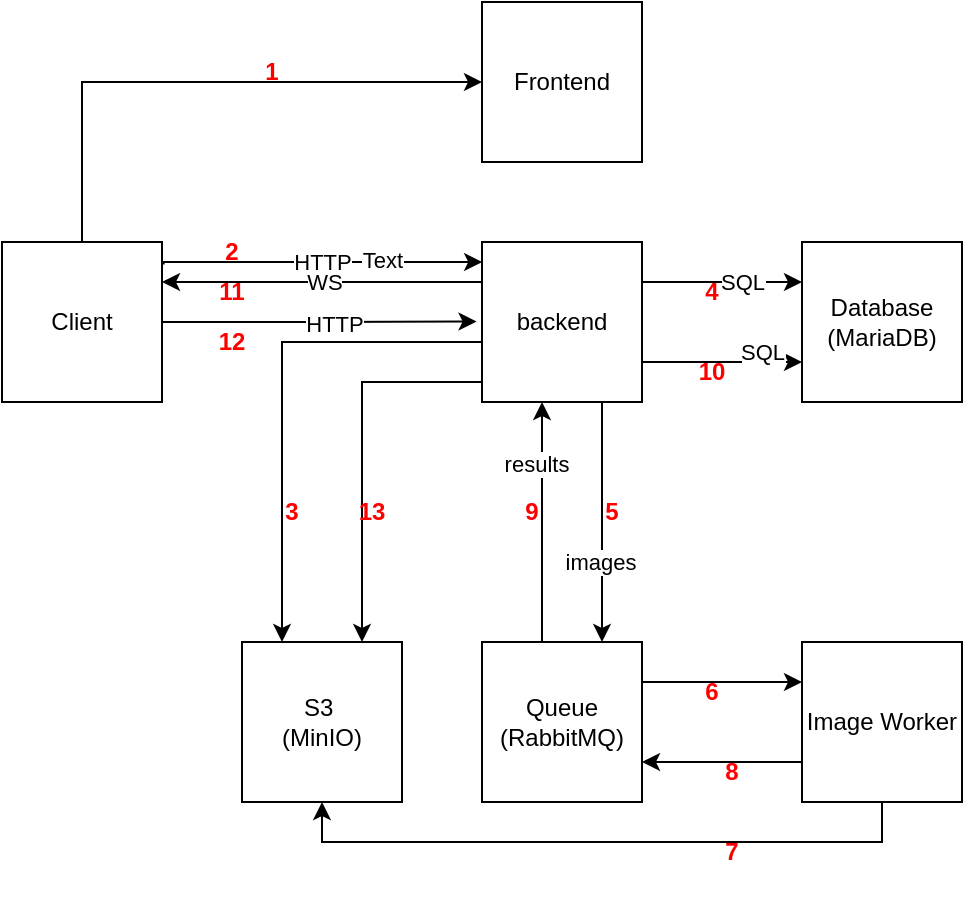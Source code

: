 <mxfile version="27.2.0">
  <diagram name="Seite-1" id="r28I892AbuamwBSJzdqB">
    <mxGraphModel dx="1068" dy="519" grid="1" gridSize="10" guides="1" tooltips="1" connect="1" arrows="1" fold="1" page="1" pageScale="1" pageWidth="827" pageHeight="1169" math="0" shadow="0">
      <root>
        <mxCell id="0" />
        <mxCell id="1" parent="0" />
        <mxCell id="CXQkw1wjYHabpE3Qljqw-4" value="HTTP" style="edgeStyle=orthogonalEdgeStyle;rounded=0;orthogonalLoop=1;jettySize=auto;html=1;exitX=1.01;exitY=0.14;exitDx=0;exitDy=0;exitPerimeter=0;entryX=0.001;entryY=0.125;entryDx=0;entryDy=0;entryPerimeter=0;" parent="1" edge="1" target="CXQkw1wjYHabpE3Qljqw-3" source="CXQkw1wjYHabpE3Qljqw-1">
          <mxGeometry relative="1" as="geometry">
            <mxPoint x="200" y="180" as="sourcePoint" />
            <mxPoint x="360" y="180" as="targetPoint" />
            <Array as="points">
              <mxPoint x="201" y="170" />
            </Array>
          </mxGeometry>
        </mxCell>
        <mxCell id="CXQkw1wjYHabpE3Qljqw-21" value="Text" style="edgeLabel;html=1;align=center;verticalAlign=middle;resizable=0;points=[];" parent="CXQkw1wjYHabpE3Qljqw-4" vertex="1" connectable="0">
          <mxGeometry x="0.373" y="1" relative="1" as="geometry">
            <mxPoint as="offset" />
          </mxGeometry>
        </mxCell>
        <mxCell id="CXQkw1wjYHabpE3Qljqw-6" style="edgeStyle=orthogonalEdgeStyle;rounded=0;orthogonalLoop=1;jettySize=auto;html=1;entryX=0;entryY=0.5;entryDx=0;entryDy=0;" parent="1" source="CXQkw1wjYHabpE3Qljqw-1" target="CXQkw1wjYHabpE3Qljqw-5" edge="1">
          <mxGeometry relative="1" as="geometry">
            <Array as="points">
              <mxPoint x="160" y="80" />
            </Array>
          </mxGeometry>
        </mxCell>
        <mxCell id="CXQkw1wjYHabpE3Qljqw-16" style="edgeStyle=orthogonalEdgeStyle;rounded=0;orthogonalLoop=1;jettySize=auto;html=1;entryX=-0.034;entryY=0.497;entryDx=0;entryDy=0;entryPerimeter=0;" parent="1" source="CXQkw1wjYHabpE3Qljqw-1" target="CXQkw1wjYHabpE3Qljqw-3" edge="1">
          <mxGeometry relative="1" as="geometry">
            <Array as="points" />
          </mxGeometry>
        </mxCell>
        <mxCell id="CXQkw1wjYHabpE3Qljqw-17" value="HTTP" style="edgeLabel;html=1;align=center;verticalAlign=middle;resizable=0;points=[];" parent="CXQkw1wjYHabpE3Qljqw-16" vertex="1" connectable="0">
          <mxGeometry x="0.085" y="-1" relative="1" as="geometry">
            <mxPoint as="offset" />
          </mxGeometry>
        </mxCell>
        <mxCell id="CXQkw1wjYHabpE3Qljqw-1" value="Client" style="rounded=0;whiteSpace=wrap;html=1;" parent="1" vertex="1">
          <mxGeometry x="120" y="160" width="80" height="80" as="geometry" />
        </mxCell>
        <mxCell id="CXQkw1wjYHabpE3Qljqw-8" style="edgeStyle=orthogonalEdgeStyle;rounded=0;orthogonalLoop=1;jettySize=auto;html=1;" parent="1" source="CXQkw1wjYHabpE3Qljqw-2" target="CXQkw1wjYHabpE3Qljqw-3" edge="1">
          <mxGeometry relative="1" as="geometry">
            <Array as="points">
              <mxPoint x="390" y="300" />
              <mxPoint x="390" y="300" />
            </Array>
          </mxGeometry>
        </mxCell>
        <mxCell id="CXQkw1wjYHabpE3Qljqw-9" value="results" style="edgeLabel;html=1;align=center;verticalAlign=middle;resizable=0;points=[];" parent="CXQkw1wjYHabpE3Qljqw-8" vertex="1" connectable="0">
          <mxGeometry x="-0.009" y="3" relative="1" as="geometry">
            <mxPoint y="-30" as="offset" />
          </mxGeometry>
        </mxCell>
        <mxCell id="CXQkw1wjYHabpE3Qljqw-31" style="edgeStyle=orthogonalEdgeStyle;rounded=0;orthogonalLoop=1;jettySize=auto;html=1;" parent="1" source="CXQkw1wjYHabpE3Qljqw-2" target="CXQkw1wjYHabpE3Qljqw-13" edge="1">
          <mxGeometry relative="1" as="geometry">
            <Array as="points">
              <mxPoint x="460" y="380" />
              <mxPoint x="460" y="380" />
            </Array>
          </mxGeometry>
        </mxCell>
        <mxCell id="CXQkw1wjYHabpE3Qljqw-2" value="Queue&lt;br&gt;(RabbitMQ)" style="rounded=0;whiteSpace=wrap;html=1;" parent="1" vertex="1">
          <mxGeometry x="360" y="360" width="80" height="80" as="geometry" />
        </mxCell>
        <mxCell id="CXQkw1wjYHabpE3Qljqw-7" style="edgeStyle=orthogonalEdgeStyle;rounded=0;orthogonalLoop=1;jettySize=auto;html=1;" parent="1" source="CXQkw1wjYHabpE3Qljqw-3" target="CXQkw1wjYHabpE3Qljqw-2" edge="1">
          <mxGeometry relative="1" as="geometry">
            <Array as="points">
              <mxPoint x="420" y="300" />
              <mxPoint x="420" y="300" />
            </Array>
          </mxGeometry>
        </mxCell>
        <mxCell id="CXQkw1wjYHabpE3Qljqw-10" value="images" style="edgeLabel;html=1;align=center;verticalAlign=middle;resizable=0;points=[];" parent="CXQkw1wjYHabpE3Qljqw-7" vertex="1" connectable="0">
          <mxGeometry x="0.048" y="-1" relative="1" as="geometry">
            <mxPoint y="17" as="offset" />
          </mxGeometry>
        </mxCell>
        <mxCell id="CXQkw1wjYHabpE3Qljqw-11" style="edgeStyle=orthogonalEdgeStyle;rounded=0;orthogonalLoop=1;jettySize=auto;html=1;" parent="1" edge="1">
          <mxGeometry relative="1" as="geometry">
            <mxPoint x="360" y="180" as="sourcePoint" />
            <mxPoint x="200" y="180" as="targetPoint" />
          </mxGeometry>
        </mxCell>
        <mxCell id="CXQkw1wjYHabpE3Qljqw-12" value="WS" style="edgeLabel;html=1;align=center;verticalAlign=middle;resizable=0;points=[];" parent="CXQkw1wjYHabpE3Qljqw-11" vertex="1" connectable="0">
          <mxGeometry x="-0.129" y="1" relative="1" as="geometry">
            <mxPoint x="-10" y="-1" as="offset" />
          </mxGeometry>
        </mxCell>
        <mxCell id="CXQkw1wjYHabpE3Qljqw-27" style="edgeStyle=orthogonalEdgeStyle;rounded=0;orthogonalLoop=1;jettySize=auto;html=1;entryX=0.25;entryY=0;entryDx=0;entryDy=0;" parent="1" source="CXQkw1wjYHabpE3Qljqw-3" target="CXQkw1wjYHabpE3Qljqw-15" edge="1">
          <mxGeometry relative="1" as="geometry">
            <Array as="points">
              <mxPoint x="260" y="210" />
            </Array>
          </mxGeometry>
        </mxCell>
        <mxCell id="2uEajMYnSVSPs_TU7JBG-2" style="edgeStyle=orthogonalEdgeStyle;rounded=0;orthogonalLoop=1;jettySize=auto;html=1;" edge="1" parent="1">
          <mxGeometry relative="1" as="geometry">
            <mxPoint x="440.0" y="180.0" as="sourcePoint" />
            <mxPoint x="520" y="180.0" as="targetPoint" />
            <Array as="points">
              <mxPoint x="460" y="180" />
              <mxPoint x="460" y="180" />
            </Array>
          </mxGeometry>
        </mxCell>
        <mxCell id="2uEajMYnSVSPs_TU7JBG-3" value="SQL" style="edgeLabel;html=1;align=center;verticalAlign=middle;resizable=0;points=[];" vertex="1" connectable="0" parent="2uEajMYnSVSPs_TU7JBG-2">
          <mxGeometry x="-0.2" y="-1" relative="1" as="geometry">
            <mxPoint x="18" y="-1" as="offset" />
          </mxGeometry>
        </mxCell>
        <mxCell id="2uEajMYnSVSPs_TU7JBG-6" style="edgeStyle=orthogonalEdgeStyle;rounded=0;orthogonalLoop=1;jettySize=auto;html=1;entryX=0;entryY=0.75;entryDx=0;entryDy=0;" edge="1" parent="1" source="CXQkw1wjYHabpE3Qljqw-3" target="2uEajMYnSVSPs_TU7JBG-1">
          <mxGeometry relative="1" as="geometry">
            <Array as="points">
              <mxPoint x="460" y="220" />
              <mxPoint x="460" y="220" />
            </Array>
          </mxGeometry>
        </mxCell>
        <mxCell id="2uEajMYnSVSPs_TU7JBG-9" style="edgeStyle=orthogonalEdgeStyle;rounded=0;orthogonalLoop=1;jettySize=auto;html=1;entryX=0.75;entryY=0;entryDx=0;entryDy=0;" edge="1" parent="1" source="CXQkw1wjYHabpE3Qljqw-3" target="CXQkw1wjYHabpE3Qljqw-15">
          <mxGeometry relative="1" as="geometry">
            <Array as="points">
              <mxPoint x="300" y="230" />
            </Array>
          </mxGeometry>
        </mxCell>
        <mxCell id="CXQkw1wjYHabpE3Qljqw-3" value="backend" style="rounded=0;whiteSpace=wrap;html=1;" parent="1" vertex="1">
          <mxGeometry x="360" y="160" width="80" height="80" as="geometry" />
        </mxCell>
        <mxCell id="CXQkw1wjYHabpE3Qljqw-5" value="Frontend" style="rounded=0;whiteSpace=wrap;html=1;" parent="1" vertex="1">
          <mxGeometry x="360" y="40" width="80" height="80" as="geometry" />
        </mxCell>
        <mxCell id="CXQkw1wjYHabpE3Qljqw-14" style="edgeStyle=orthogonalEdgeStyle;rounded=0;orthogonalLoop=1;jettySize=auto;html=1;" parent="1" source="CXQkw1wjYHabpE3Qljqw-13" target="CXQkw1wjYHabpE3Qljqw-2" edge="1">
          <mxGeometry relative="1" as="geometry">
            <Array as="points">
              <mxPoint x="460" y="420" />
              <mxPoint x="460" y="420" />
            </Array>
          </mxGeometry>
        </mxCell>
        <mxCell id="CXQkw1wjYHabpE3Qljqw-19" style="edgeStyle=orthogonalEdgeStyle;rounded=0;orthogonalLoop=1;jettySize=auto;html=1;entryX=0.5;entryY=1;entryDx=0;entryDy=0;" parent="1" source="CXQkw1wjYHabpE3Qljqw-13" target="CXQkw1wjYHabpE3Qljqw-15" edge="1">
          <mxGeometry relative="1" as="geometry">
            <Array as="points">
              <mxPoint x="560" y="460" />
              <mxPoint x="280" y="460" />
            </Array>
          </mxGeometry>
        </mxCell>
        <mxCell id="CXQkw1wjYHabpE3Qljqw-13" value="Image Worker" style="rounded=0;whiteSpace=wrap;html=1;" parent="1" vertex="1">
          <mxGeometry x="520" y="360" width="80" height="80" as="geometry" />
        </mxCell>
        <mxCell id="CXQkw1wjYHabpE3Qljqw-15" value="S3&amp;nbsp;&lt;br&gt;(MinIO)" style="rounded=0;whiteSpace=wrap;html=1;" parent="1" vertex="1">
          <mxGeometry x="240" y="360" width="80" height="80" as="geometry" />
        </mxCell>
        <mxCell id="CXQkw1wjYHabpE3Qljqw-23" value="&lt;h4&gt;&lt;span style=&quot;color: rgb(255, 0, 0);&quot;&gt;1&lt;/span&gt;&lt;/h4&gt;" style="text;html=1;align=center;verticalAlign=middle;whiteSpace=wrap;rounded=0;" parent="1" vertex="1">
          <mxGeometry x="225" y="70" width="60" height="10" as="geometry" />
        </mxCell>
        <mxCell id="CXQkw1wjYHabpE3Qljqw-25" value="&lt;h4&gt;&lt;span style=&quot;color: rgb(255, 0, 0);&quot;&gt;2&lt;/span&gt;&lt;/h4&gt;" style="text;html=1;align=center;verticalAlign=middle;whiteSpace=wrap;rounded=0;" parent="1" vertex="1">
          <mxGeometry x="230" y="160" width="10" height="10" as="geometry" />
        </mxCell>
        <mxCell id="CXQkw1wjYHabpE3Qljqw-26" value="&lt;h4&gt;&lt;span style=&quot;color: rgb(255, 0, 0);&quot;&gt;3&lt;/span&gt;&lt;/h4&gt;" style="text;html=1;align=center;verticalAlign=middle;whiteSpace=wrap;rounded=0;" parent="1" vertex="1">
          <mxGeometry x="260" y="290" width="10" height="10" as="geometry" />
        </mxCell>
        <mxCell id="CXQkw1wjYHabpE3Qljqw-28" value="&lt;h4&gt;&lt;span style=&quot;color: rgb(255, 0, 0);&quot;&gt;5&lt;/span&gt;&lt;/h4&gt;" style="text;html=1;align=center;verticalAlign=middle;whiteSpace=wrap;rounded=0;" parent="1" vertex="1">
          <mxGeometry x="420" y="290" width="10" height="10" as="geometry" />
        </mxCell>
        <mxCell id="CXQkw1wjYHabpE3Qljqw-30" value="&lt;h4&gt;&lt;span style=&quot;color: rgb(255, 0, 0);&quot;&gt;6&lt;/span&gt;&lt;/h4&gt;" style="text;html=1;align=center;verticalAlign=middle;whiteSpace=wrap;rounded=0;" parent="1" vertex="1">
          <mxGeometry x="470" y="380" width="10" height="10" as="geometry" />
        </mxCell>
        <mxCell id="CXQkw1wjYHabpE3Qljqw-34" value="&lt;h4&gt;&lt;span style=&quot;color: rgb(255, 0, 0);&quot;&gt;7&lt;/span&gt;&lt;/h4&gt;" style="text;html=1;align=center;verticalAlign=middle;whiteSpace=wrap;rounded=0;" parent="1" vertex="1">
          <mxGeometry x="480" y="460" width="10" height="10" as="geometry" />
        </mxCell>
        <mxCell id="CXQkw1wjYHabpE3Qljqw-35" value="&lt;h4&gt;&lt;span style=&quot;color: rgb(255, 0, 0);&quot;&gt;8&lt;/span&gt;&lt;/h4&gt;" style="text;html=1;align=center;verticalAlign=middle;whiteSpace=wrap;rounded=0;" parent="1" vertex="1">
          <mxGeometry x="480" y="420" width="10" height="10" as="geometry" />
        </mxCell>
        <mxCell id="CXQkw1wjYHabpE3Qljqw-36" value="&lt;h4&gt;&lt;span style=&quot;color: rgb(255, 0, 0);&quot;&gt;9&lt;/span&gt;&lt;/h4&gt;" style="text;html=1;align=center;verticalAlign=middle;whiteSpace=wrap;rounded=0;" parent="1" vertex="1">
          <mxGeometry x="380" y="290" width="10" height="10" as="geometry" />
        </mxCell>
        <mxCell id="CXQkw1wjYHabpE3Qljqw-37" value="&lt;h4&gt;&lt;span style=&quot;color: rgb(255, 0, 0);&quot;&gt;11&lt;/span&gt;&lt;/h4&gt;" style="text;html=1;align=center;verticalAlign=middle;whiteSpace=wrap;rounded=0;" parent="1" vertex="1">
          <mxGeometry x="230" y="180" width="10" height="10" as="geometry" />
        </mxCell>
        <mxCell id="CXQkw1wjYHabpE3Qljqw-39" value="&lt;h4&gt;&lt;span style=&quot;color: rgb(255, 0, 0);&quot;&gt;12&lt;/span&gt;&lt;/h4&gt;" style="text;html=1;align=center;verticalAlign=middle;whiteSpace=wrap;rounded=0;" parent="1" vertex="1">
          <mxGeometry x="230" y="205" width="10" height="10" as="geometry" />
        </mxCell>
        <mxCell id="2uEajMYnSVSPs_TU7JBG-1" value="Database&lt;br&gt;(MariaDB)" style="rounded=0;whiteSpace=wrap;html=1;" vertex="1" parent="1">
          <mxGeometry x="520" y="160" width="80" height="80" as="geometry" />
        </mxCell>
        <mxCell id="2uEajMYnSVSPs_TU7JBG-4" value="&lt;h4&gt;&lt;span style=&quot;color: rgb(255, 0, 0);&quot;&gt;4&lt;/span&gt;&lt;/h4&gt;" style="text;html=1;align=center;verticalAlign=middle;whiteSpace=wrap;rounded=0;" vertex="1" parent="1">
          <mxGeometry x="470" y="180" width="10" height="10" as="geometry" />
        </mxCell>
        <mxCell id="2uEajMYnSVSPs_TU7JBG-7" value="SQL" style="edgeLabel;html=1;align=center;verticalAlign=middle;resizable=0;points=[];" vertex="1" connectable="0" parent="1">
          <mxGeometry x="500" y="215" as="geometry" />
        </mxCell>
        <mxCell id="2uEajMYnSVSPs_TU7JBG-8" value="&lt;h4&gt;&lt;span style=&quot;color: rgb(255, 0, 0);&quot;&gt;10&lt;/span&gt;&lt;/h4&gt;" style="text;html=1;align=center;verticalAlign=middle;whiteSpace=wrap;rounded=0;" vertex="1" parent="1">
          <mxGeometry x="470" y="220" width="10" height="10" as="geometry" />
        </mxCell>
        <mxCell id="2uEajMYnSVSPs_TU7JBG-10" value="&lt;h4&gt;&lt;span style=&quot;color: rgb(255, 0, 0);&quot;&gt;13&lt;/span&gt;&lt;/h4&gt;" style="text;html=1;align=center;verticalAlign=middle;whiteSpace=wrap;rounded=0;" vertex="1" parent="1">
          <mxGeometry x="300" y="290" width="10" height="10" as="geometry" />
        </mxCell>
      </root>
    </mxGraphModel>
  </diagram>
</mxfile>

